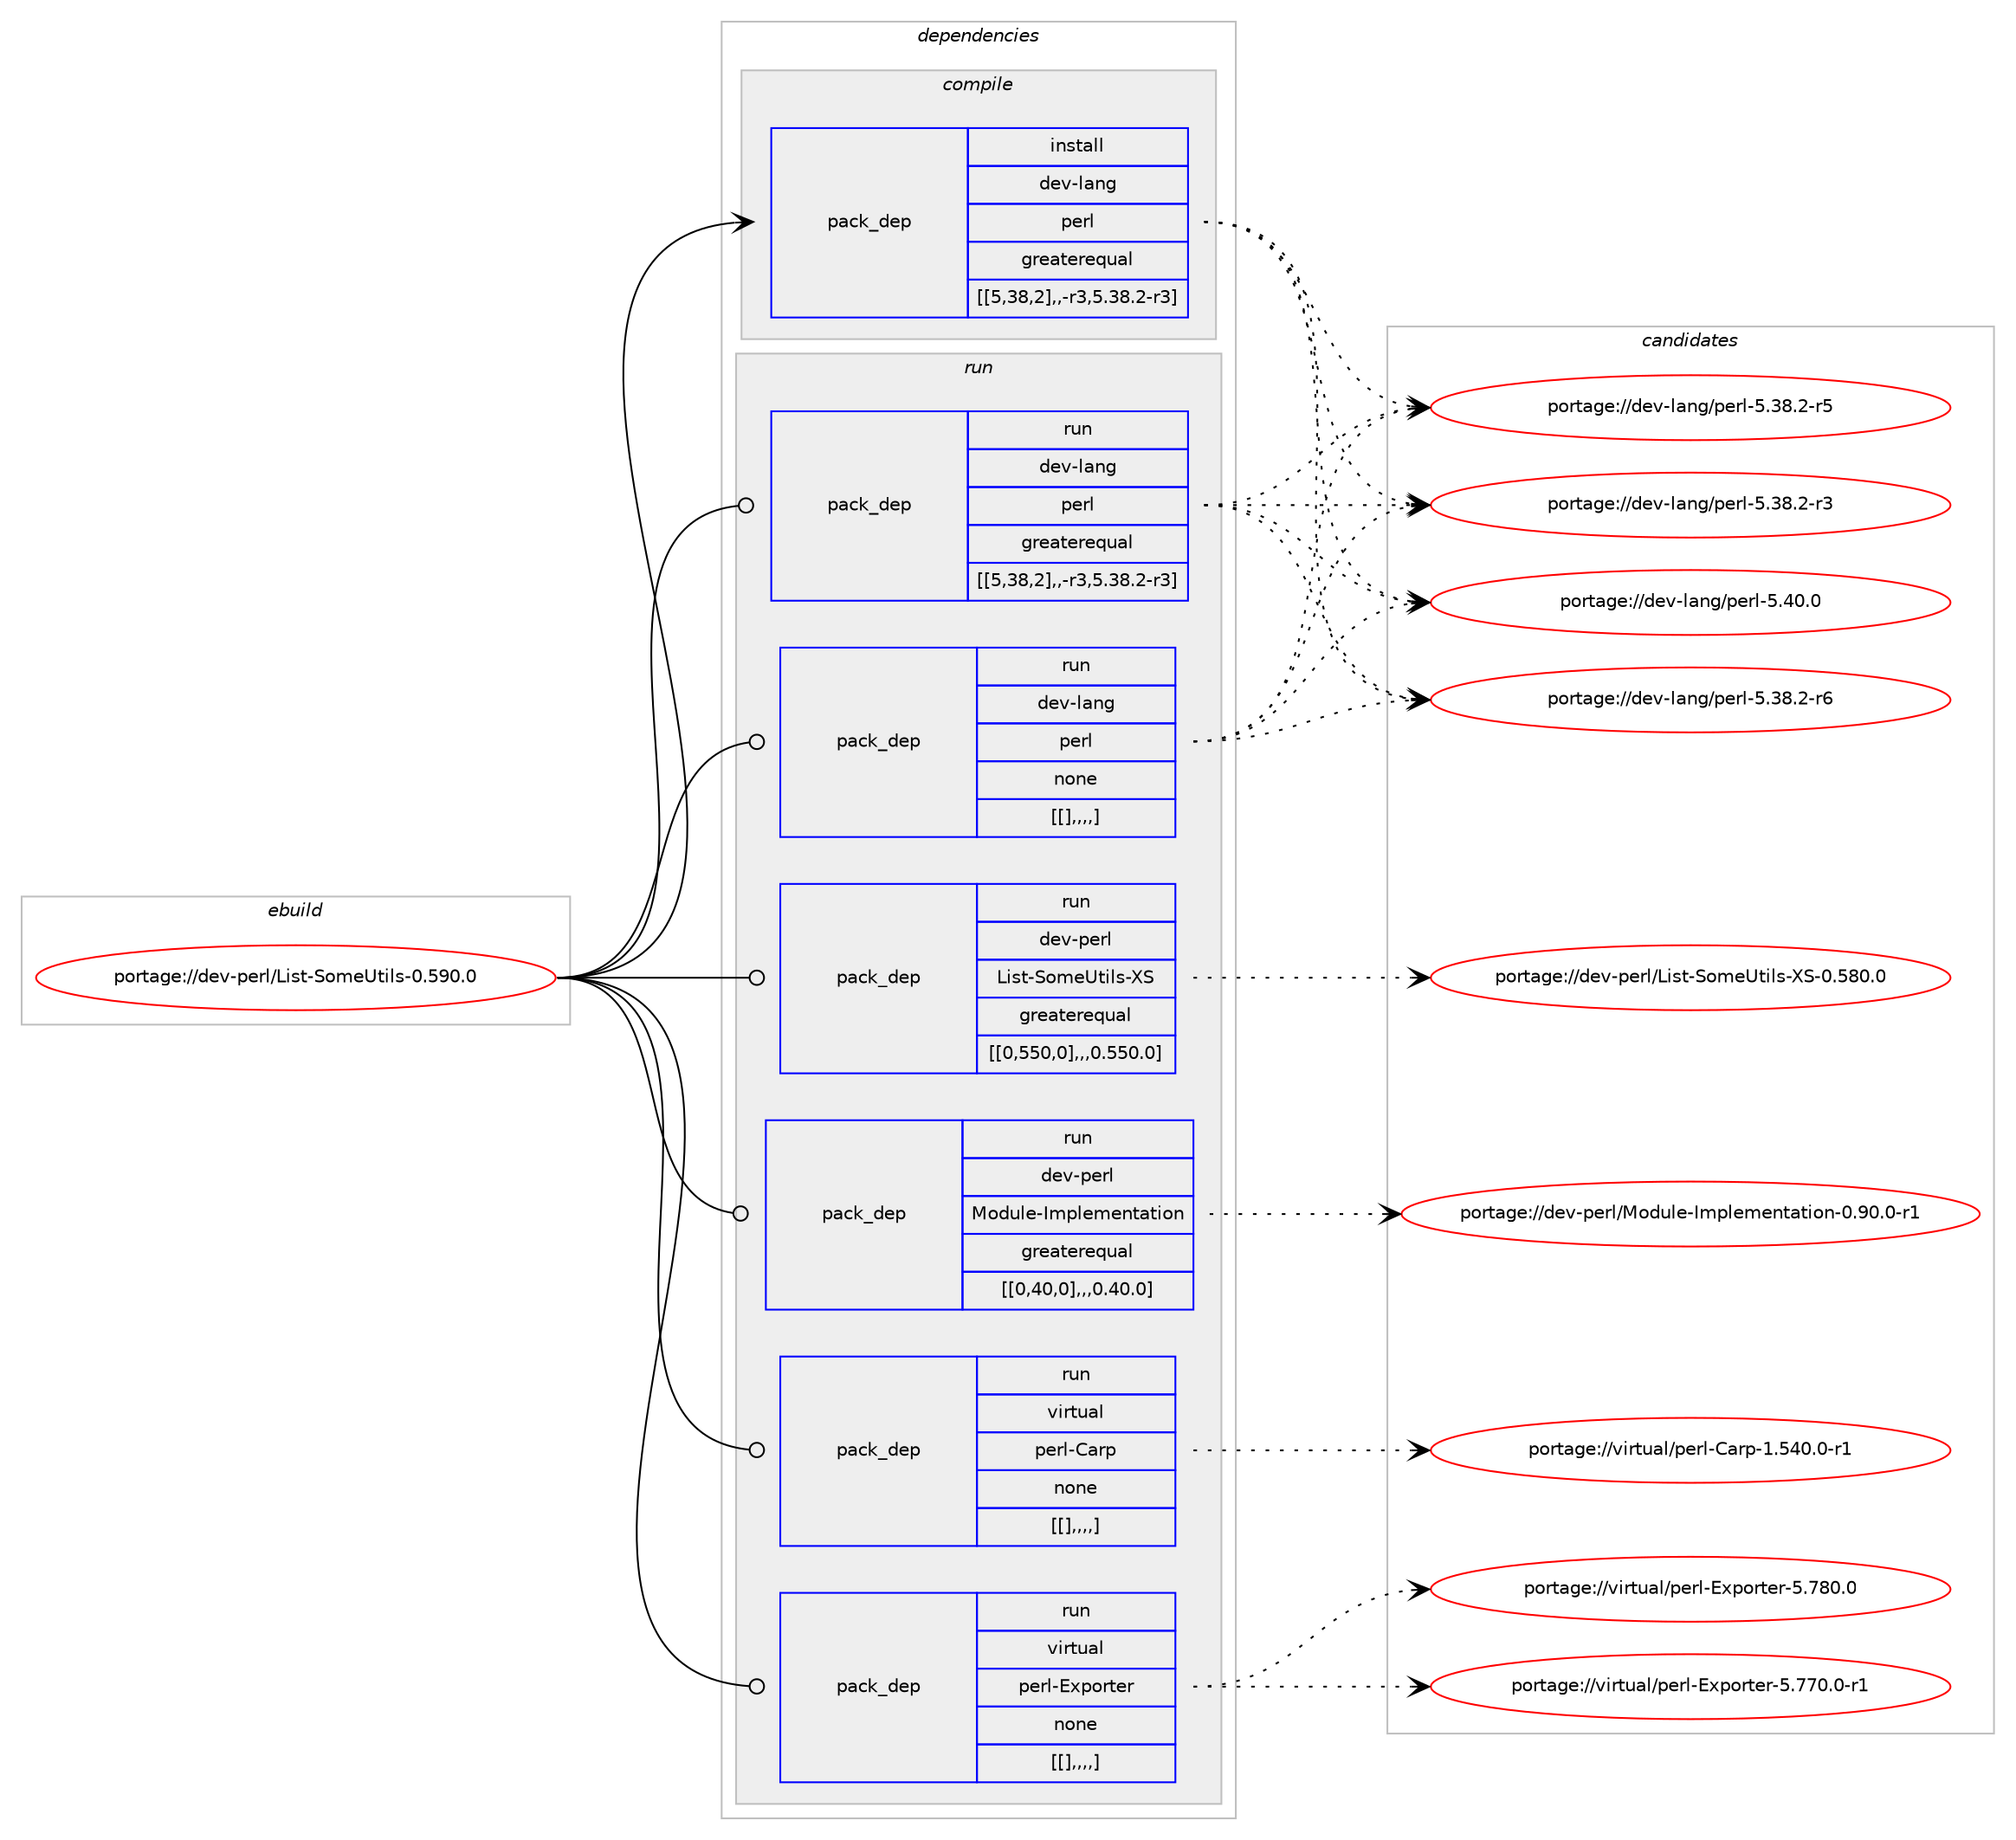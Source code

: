 digraph prolog {

# *************
# Graph options
# *************

newrank=true;
concentrate=true;
compound=true;
graph [rankdir=LR,fontname=Helvetica,fontsize=10,ranksep=1.5];#, ranksep=2.5, nodesep=0.2];
edge  [arrowhead=vee];
node  [fontname=Helvetica,fontsize=10];

# **********
# The ebuild
# **********

subgraph cluster_leftcol {
color=gray;
label=<<i>ebuild</i>>;
id [label="portage://dev-perl/List-SomeUtils-0.590.0", color=red, width=4, href="../dev-perl/List-SomeUtils-0.590.0.svg"];
}

# ****************
# The dependencies
# ****************

subgraph cluster_midcol {
color=gray;
label=<<i>dependencies</i>>;
subgraph cluster_compile {
fillcolor="#eeeeee";
style=filled;
label=<<i>compile</i>>;
subgraph pack101523 {
dependency133165 [label=<<TABLE BORDER="0" CELLBORDER="1" CELLSPACING="0" CELLPADDING="4" WIDTH="220"><TR><TD ROWSPAN="6" CELLPADDING="30">pack_dep</TD></TR><TR><TD WIDTH="110">install</TD></TR><TR><TD>dev-lang</TD></TR><TR><TD>perl</TD></TR><TR><TD>greaterequal</TD></TR><TR><TD>[[5,38,2],,-r3,5.38.2-r3]</TD></TR></TABLE>>, shape=none, color=blue];
}
id:e -> dependency133165:w [weight=20,style="solid",arrowhead="vee"];
}
subgraph cluster_compileandrun {
fillcolor="#eeeeee";
style=filled;
label=<<i>compile and run</i>>;
}
subgraph cluster_run {
fillcolor="#eeeeee";
style=filled;
label=<<i>run</i>>;
subgraph pack101524 {
dependency133166 [label=<<TABLE BORDER="0" CELLBORDER="1" CELLSPACING="0" CELLPADDING="4" WIDTH="220"><TR><TD ROWSPAN="6" CELLPADDING="30">pack_dep</TD></TR><TR><TD WIDTH="110">run</TD></TR><TR><TD>dev-lang</TD></TR><TR><TD>perl</TD></TR><TR><TD>greaterequal</TD></TR><TR><TD>[[5,38,2],,-r3,5.38.2-r3]</TD></TR></TABLE>>, shape=none, color=blue];
}
id:e -> dependency133166:w [weight=20,style="solid",arrowhead="odot"];
subgraph pack101525 {
dependency133167 [label=<<TABLE BORDER="0" CELLBORDER="1" CELLSPACING="0" CELLPADDING="4" WIDTH="220"><TR><TD ROWSPAN="6" CELLPADDING="30">pack_dep</TD></TR><TR><TD WIDTH="110">run</TD></TR><TR><TD>dev-lang</TD></TR><TR><TD>perl</TD></TR><TR><TD>none</TD></TR><TR><TD>[[],,,,]</TD></TR></TABLE>>, shape=none, color=blue];
}
id:e -> dependency133167:w [weight=20,style="solid",arrowhead="odot"];
subgraph pack101526 {
dependency133168 [label=<<TABLE BORDER="0" CELLBORDER="1" CELLSPACING="0" CELLPADDING="4" WIDTH="220"><TR><TD ROWSPAN="6" CELLPADDING="30">pack_dep</TD></TR><TR><TD WIDTH="110">run</TD></TR><TR><TD>dev-perl</TD></TR><TR><TD>List-SomeUtils-XS</TD></TR><TR><TD>greaterequal</TD></TR><TR><TD>[[0,550,0],,,0.550.0]</TD></TR></TABLE>>, shape=none, color=blue];
}
id:e -> dependency133168:w [weight=20,style="solid",arrowhead="odot"];
subgraph pack101527 {
dependency133169 [label=<<TABLE BORDER="0" CELLBORDER="1" CELLSPACING="0" CELLPADDING="4" WIDTH="220"><TR><TD ROWSPAN="6" CELLPADDING="30">pack_dep</TD></TR><TR><TD WIDTH="110">run</TD></TR><TR><TD>dev-perl</TD></TR><TR><TD>Module-Implementation</TD></TR><TR><TD>greaterequal</TD></TR><TR><TD>[[0,40,0],,,0.40.0]</TD></TR></TABLE>>, shape=none, color=blue];
}
id:e -> dependency133169:w [weight=20,style="solid",arrowhead="odot"];
subgraph pack101528 {
dependency133170 [label=<<TABLE BORDER="0" CELLBORDER="1" CELLSPACING="0" CELLPADDING="4" WIDTH="220"><TR><TD ROWSPAN="6" CELLPADDING="30">pack_dep</TD></TR><TR><TD WIDTH="110">run</TD></TR><TR><TD>virtual</TD></TR><TR><TD>perl-Carp</TD></TR><TR><TD>none</TD></TR><TR><TD>[[],,,,]</TD></TR></TABLE>>, shape=none, color=blue];
}
id:e -> dependency133170:w [weight=20,style="solid",arrowhead="odot"];
subgraph pack101529 {
dependency133171 [label=<<TABLE BORDER="0" CELLBORDER="1" CELLSPACING="0" CELLPADDING="4" WIDTH="220"><TR><TD ROWSPAN="6" CELLPADDING="30">pack_dep</TD></TR><TR><TD WIDTH="110">run</TD></TR><TR><TD>virtual</TD></TR><TR><TD>perl-Exporter</TD></TR><TR><TD>none</TD></TR><TR><TD>[[],,,,]</TD></TR></TABLE>>, shape=none, color=blue];
}
id:e -> dependency133171:w [weight=20,style="solid",arrowhead="odot"];
}
}

# **************
# The candidates
# **************

subgraph cluster_choices {
rank=same;
color=gray;
label=<<i>candidates</i>>;

subgraph choice101523 {
color=black;
nodesep=1;
choice10010111845108971101034711210111410845534652484648 [label="portage://dev-lang/perl-5.40.0", color=red, width=4,href="../dev-lang/perl-5.40.0.svg"];
choice100101118451089711010347112101114108455346515646504511454 [label="portage://dev-lang/perl-5.38.2-r6", color=red, width=4,href="../dev-lang/perl-5.38.2-r6.svg"];
choice100101118451089711010347112101114108455346515646504511453 [label="portage://dev-lang/perl-5.38.2-r5", color=red, width=4,href="../dev-lang/perl-5.38.2-r5.svg"];
choice100101118451089711010347112101114108455346515646504511451 [label="portage://dev-lang/perl-5.38.2-r3", color=red, width=4,href="../dev-lang/perl-5.38.2-r3.svg"];
dependency133165:e -> choice10010111845108971101034711210111410845534652484648:w [style=dotted,weight="100"];
dependency133165:e -> choice100101118451089711010347112101114108455346515646504511454:w [style=dotted,weight="100"];
dependency133165:e -> choice100101118451089711010347112101114108455346515646504511453:w [style=dotted,weight="100"];
dependency133165:e -> choice100101118451089711010347112101114108455346515646504511451:w [style=dotted,weight="100"];
}
subgraph choice101524 {
color=black;
nodesep=1;
choice10010111845108971101034711210111410845534652484648 [label="portage://dev-lang/perl-5.40.0", color=red, width=4,href="../dev-lang/perl-5.40.0.svg"];
choice100101118451089711010347112101114108455346515646504511454 [label="portage://dev-lang/perl-5.38.2-r6", color=red, width=4,href="../dev-lang/perl-5.38.2-r6.svg"];
choice100101118451089711010347112101114108455346515646504511453 [label="portage://dev-lang/perl-5.38.2-r5", color=red, width=4,href="../dev-lang/perl-5.38.2-r5.svg"];
choice100101118451089711010347112101114108455346515646504511451 [label="portage://dev-lang/perl-5.38.2-r3", color=red, width=4,href="../dev-lang/perl-5.38.2-r3.svg"];
dependency133166:e -> choice10010111845108971101034711210111410845534652484648:w [style=dotted,weight="100"];
dependency133166:e -> choice100101118451089711010347112101114108455346515646504511454:w [style=dotted,weight="100"];
dependency133166:e -> choice100101118451089711010347112101114108455346515646504511453:w [style=dotted,weight="100"];
dependency133166:e -> choice100101118451089711010347112101114108455346515646504511451:w [style=dotted,weight="100"];
}
subgraph choice101525 {
color=black;
nodesep=1;
choice10010111845108971101034711210111410845534652484648 [label="portage://dev-lang/perl-5.40.0", color=red, width=4,href="../dev-lang/perl-5.40.0.svg"];
choice100101118451089711010347112101114108455346515646504511454 [label="portage://dev-lang/perl-5.38.2-r6", color=red, width=4,href="../dev-lang/perl-5.38.2-r6.svg"];
choice100101118451089711010347112101114108455346515646504511453 [label="portage://dev-lang/perl-5.38.2-r5", color=red, width=4,href="../dev-lang/perl-5.38.2-r5.svg"];
choice100101118451089711010347112101114108455346515646504511451 [label="portage://dev-lang/perl-5.38.2-r3", color=red, width=4,href="../dev-lang/perl-5.38.2-r3.svg"];
dependency133167:e -> choice10010111845108971101034711210111410845534652484648:w [style=dotted,weight="100"];
dependency133167:e -> choice100101118451089711010347112101114108455346515646504511454:w [style=dotted,weight="100"];
dependency133167:e -> choice100101118451089711010347112101114108455346515646504511453:w [style=dotted,weight="100"];
dependency133167:e -> choice100101118451089711010347112101114108455346515646504511451:w [style=dotted,weight="100"];
}
subgraph choice101526 {
color=black;
nodesep=1;
choice1001011184511210111410847761051151164583111109101851161051081154588834548465356484648 [label="portage://dev-perl/List-SomeUtils-XS-0.580.0", color=red, width=4,href="../dev-perl/List-SomeUtils-XS-0.580.0.svg"];
dependency133168:e -> choice1001011184511210111410847761051151164583111109101851161051081154588834548465356484648:w [style=dotted,weight="100"];
}
subgraph choice101527 {
color=black;
nodesep=1;
choice100101118451121011141084777111100117108101457310911210810110910111011697116105111110454846574846484511449 [label="portage://dev-perl/Module-Implementation-0.90.0-r1", color=red, width=4,href="../dev-perl/Module-Implementation-0.90.0-r1.svg"];
dependency133169:e -> choice100101118451121011141084777111100117108101457310911210810110910111011697116105111110454846574846484511449:w [style=dotted,weight="100"];
}
subgraph choice101528 {
color=black;
nodesep=1;
choice118105114116117971084711210111410845679711411245494653524846484511449 [label="portage://virtual/perl-Carp-1.540.0-r1", color=red, width=4,href="../virtual/perl-Carp-1.540.0-r1.svg"];
dependency133170:e -> choice118105114116117971084711210111410845679711411245494653524846484511449:w [style=dotted,weight="100"];
}
subgraph choice101529 {
color=black;
nodesep=1;
choice118105114116117971084711210111410845691201121111141161011144553465556484648 [label="portage://virtual/perl-Exporter-5.780.0", color=red, width=4,href="../virtual/perl-Exporter-5.780.0.svg"];
choice1181051141161179710847112101114108456912011211111411610111445534655554846484511449 [label="portage://virtual/perl-Exporter-5.770.0-r1", color=red, width=4,href="../virtual/perl-Exporter-5.770.0-r1.svg"];
dependency133171:e -> choice118105114116117971084711210111410845691201121111141161011144553465556484648:w [style=dotted,weight="100"];
dependency133171:e -> choice1181051141161179710847112101114108456912011211111411610111445534655554846484511449:w [style=dotted,weight="100"];
}
}

}
